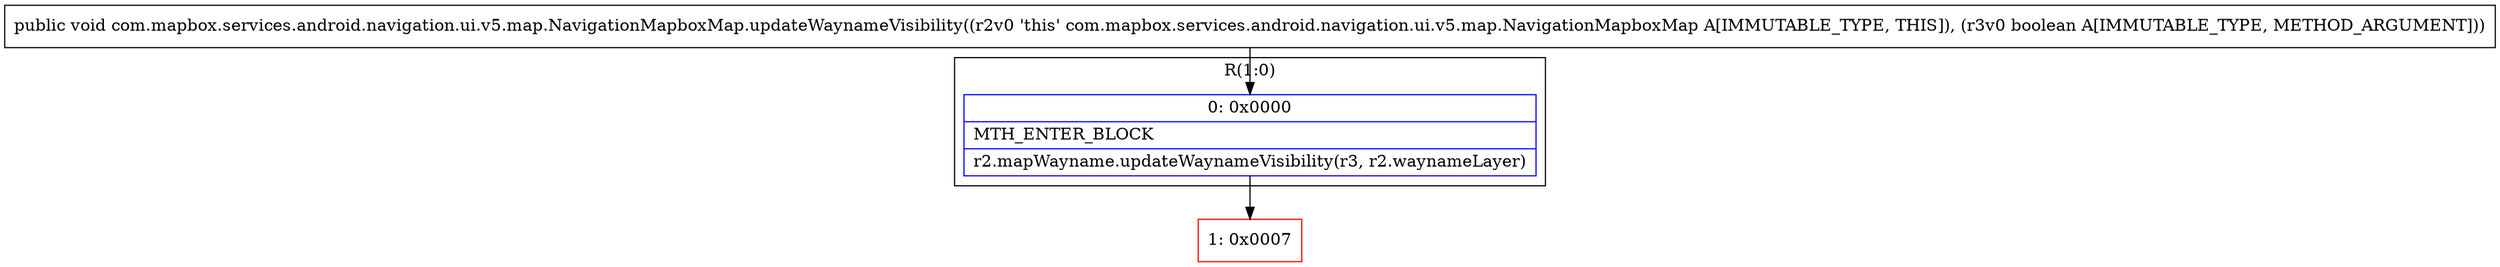 digraph "CFG forcom.mapbox.services.android.navigation.ui.v5.map.NavigationMapboxMap.updateWaynameVisibility(Z)V" {
subgraph cluster_Region_756248115 {
label = "R(1:0)";
node [shape=record,color=blue];
Node_0 [shape=record,label="{0\:\ 0x0000|MTH_ENTER_BLOCK\l|r2.mapWayname.updateWaynameVisibility(r3, r2.waynameLayer)\l}"];
}
Node_1 [shape=record,color=red,label="{1\:\ 0x0007}"];
MethodNode[shape=record,label="{public void com.mapbox.services.android.navigation.ui.v5.map.NavigationMapboxMap.updateWaynameVisibility((r2v0 'this' com.mapbox.services.android.navigation.ui.v5.map.NavigationMapboxMap A[IMMUTABLE_TYPE, THIS]), (r3v0 boolean A[IMMUTABLE_TYPE, METHOD_ARGUMENT])) }"];
MethodNode -> Node_0;
Node_0 -> Node_1;
}

